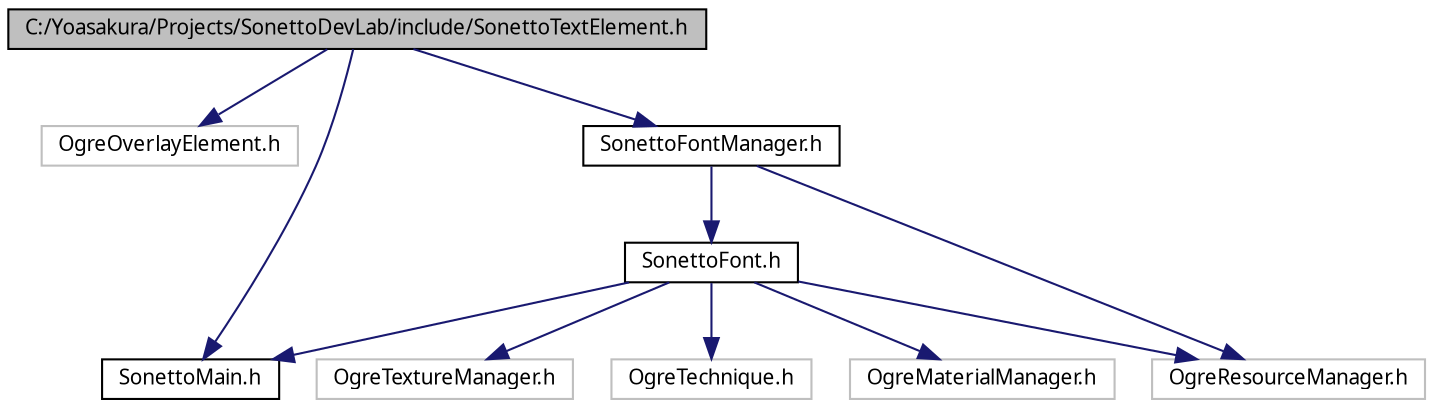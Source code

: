 digraph G
{
  bgcolor="transparent";
  edge [fontname="FreeSans.ttf",fontsize=10,labelfontname="FreeSans.ttf",labelfontsize=10];
  node [fontname="FreeSans.ttf",fontsize=10,shape=record];
  Node1 [label="C:/Yoasakura/Projects/SonettoDevLab/include/SonettoTextElement.h",height=0.2,width=0.4,color="black", fillcolor="grey75", style="filled" fontcolor="black"];
  Node1 -> Node2 [color="midnightblue",fontsize=10,style="solid",fontname="FreeSans.ttf"];
  Node2 [label="OgreOverlayElement.h",height=0.2,width=0.4,color="grey75"];
  Node1 -> Node3 [color="midnightblue",fontsize=10,style="solid",fontname="FreeSans.ttf"];
  Node3 [label="SonettoMain.h",height=0.2,width=0.4,color="black",URL="$_sonetto_main_8h.html"];
  Node1 -> Node4 [color="midnightblue",fontsize=10,style="solid",fontname="FreeSans.ttf"];
  Node4 [label="SonettoFontManager.h",height=0.2,width=0.4,color="black",URL="$_sonetto_font_manager_8h.html"];
  Node4 -> Node5 [color="midnightblue",fontsize=10,style="solid",fontname="FreeSans.ttf"];
  Node5 [label="OgreResourceManager.h",height=0.2,width=0.4,color="grey75"];
  Node4 -> Node6 [color="midnightblue",fontsize=10,style="solid",fontname="FreeSans.ttf"];
  Node6 [label="SonettoFont.h",height=0.2,width=0.4,color="black",URL="$_sonetto_font_8h.html"];
  Node6 -> Node5 [color="midnightblue",fontsize=10,style="solid",fontname="FreeSans.ttf"];
  Node6 -> Node7 [color="midnightblue",fontsize=10,style="solid",fontname="FreeSans.ttf"];
  Node7 [label="OgreMaterialManager.h",height=0.2,width=0.4,color="grey75"];
  Node6 -> Node8 [color="midnightblue",fontsize=10,style="solid",fontname="FreeSans.ttf"];
  Node8 [label="OgreTextureManager.h",height=0.2,width=0.4,color="grey75"];
  Node6 -> Node9 [color="midnightblue",fontsize=10,style="solid",fontname="FreeSans.ttf"];
  Node9 [label="OgreTechnique.h",height=0.2,width=0.4,color="grey75"];
  Node6 -> Node3 [color="midnightblue",fontsize=10,style="solid",fontname="FreeSans.ttf"];
}
